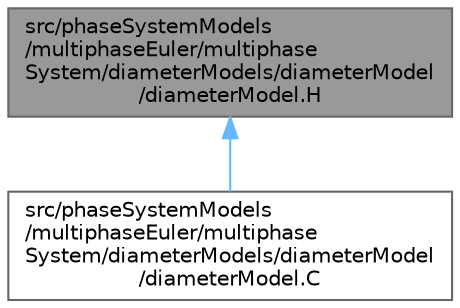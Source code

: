 digraph "src/phaseSystemModels/multiphaseEuler/multiphaseSystem/diameterModels/diameterModel/diameterModel.H"
{
 // LATEX_PDF_SIZE
  bgcolor="transparent";
  edge [fontname=Helvetica,fontsize=10,labelfontname=Helvetica,labelfontsize=10];
  node [fontname=Helvetica,fontsize=10,shape=box,height=0.2,width=0.4];
  Node1 [id="Node000001",label="src/phaseSystemModels\l/multiphaseEuler/multiphase\lSystem/diameterModels/diameterModel\l/diameterModel.H",height=0.2,width=0.4,color="gray40", fillcolor="grey60", style="filled", fontcolor="black",tooltip=" "];
  Node1 -> Node2 [id="edge1_Node000001_Node000002",dir="back",color="steelblue1",style="solid",tooltip=" "];
  Node2 [id="Node000002",label="src/phaseSystemModels\l/multiphaseEuler/multiphase\lSystem/diameterModels/diameterModel\l/diameterModel.C",height=0.2,width=0.4,color="grey40", fillcolor="white", style="filled",URL="$multiphaseEuler_2multiphaseSystem_2diameterModels_2diameterModel_2diameterModel_8C.html",tooltip=" "];
}
